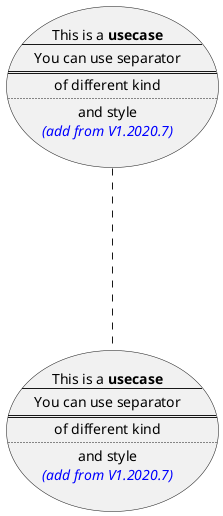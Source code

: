 @startuml

usecase usecase1 [
This is a <b>usecase
----
You can use separator
====
of different kind
....
and style
<i><color:blue>(add from V1.2020.7)</color></i>
]


usecase usecase2 [
This is a <b>usecase
----
You can use separator
====
of different kind
....
and style
<i><color:blue>(add from V1.2020.7)</color></i>
]

usecase1 .... usecase2

@enduml